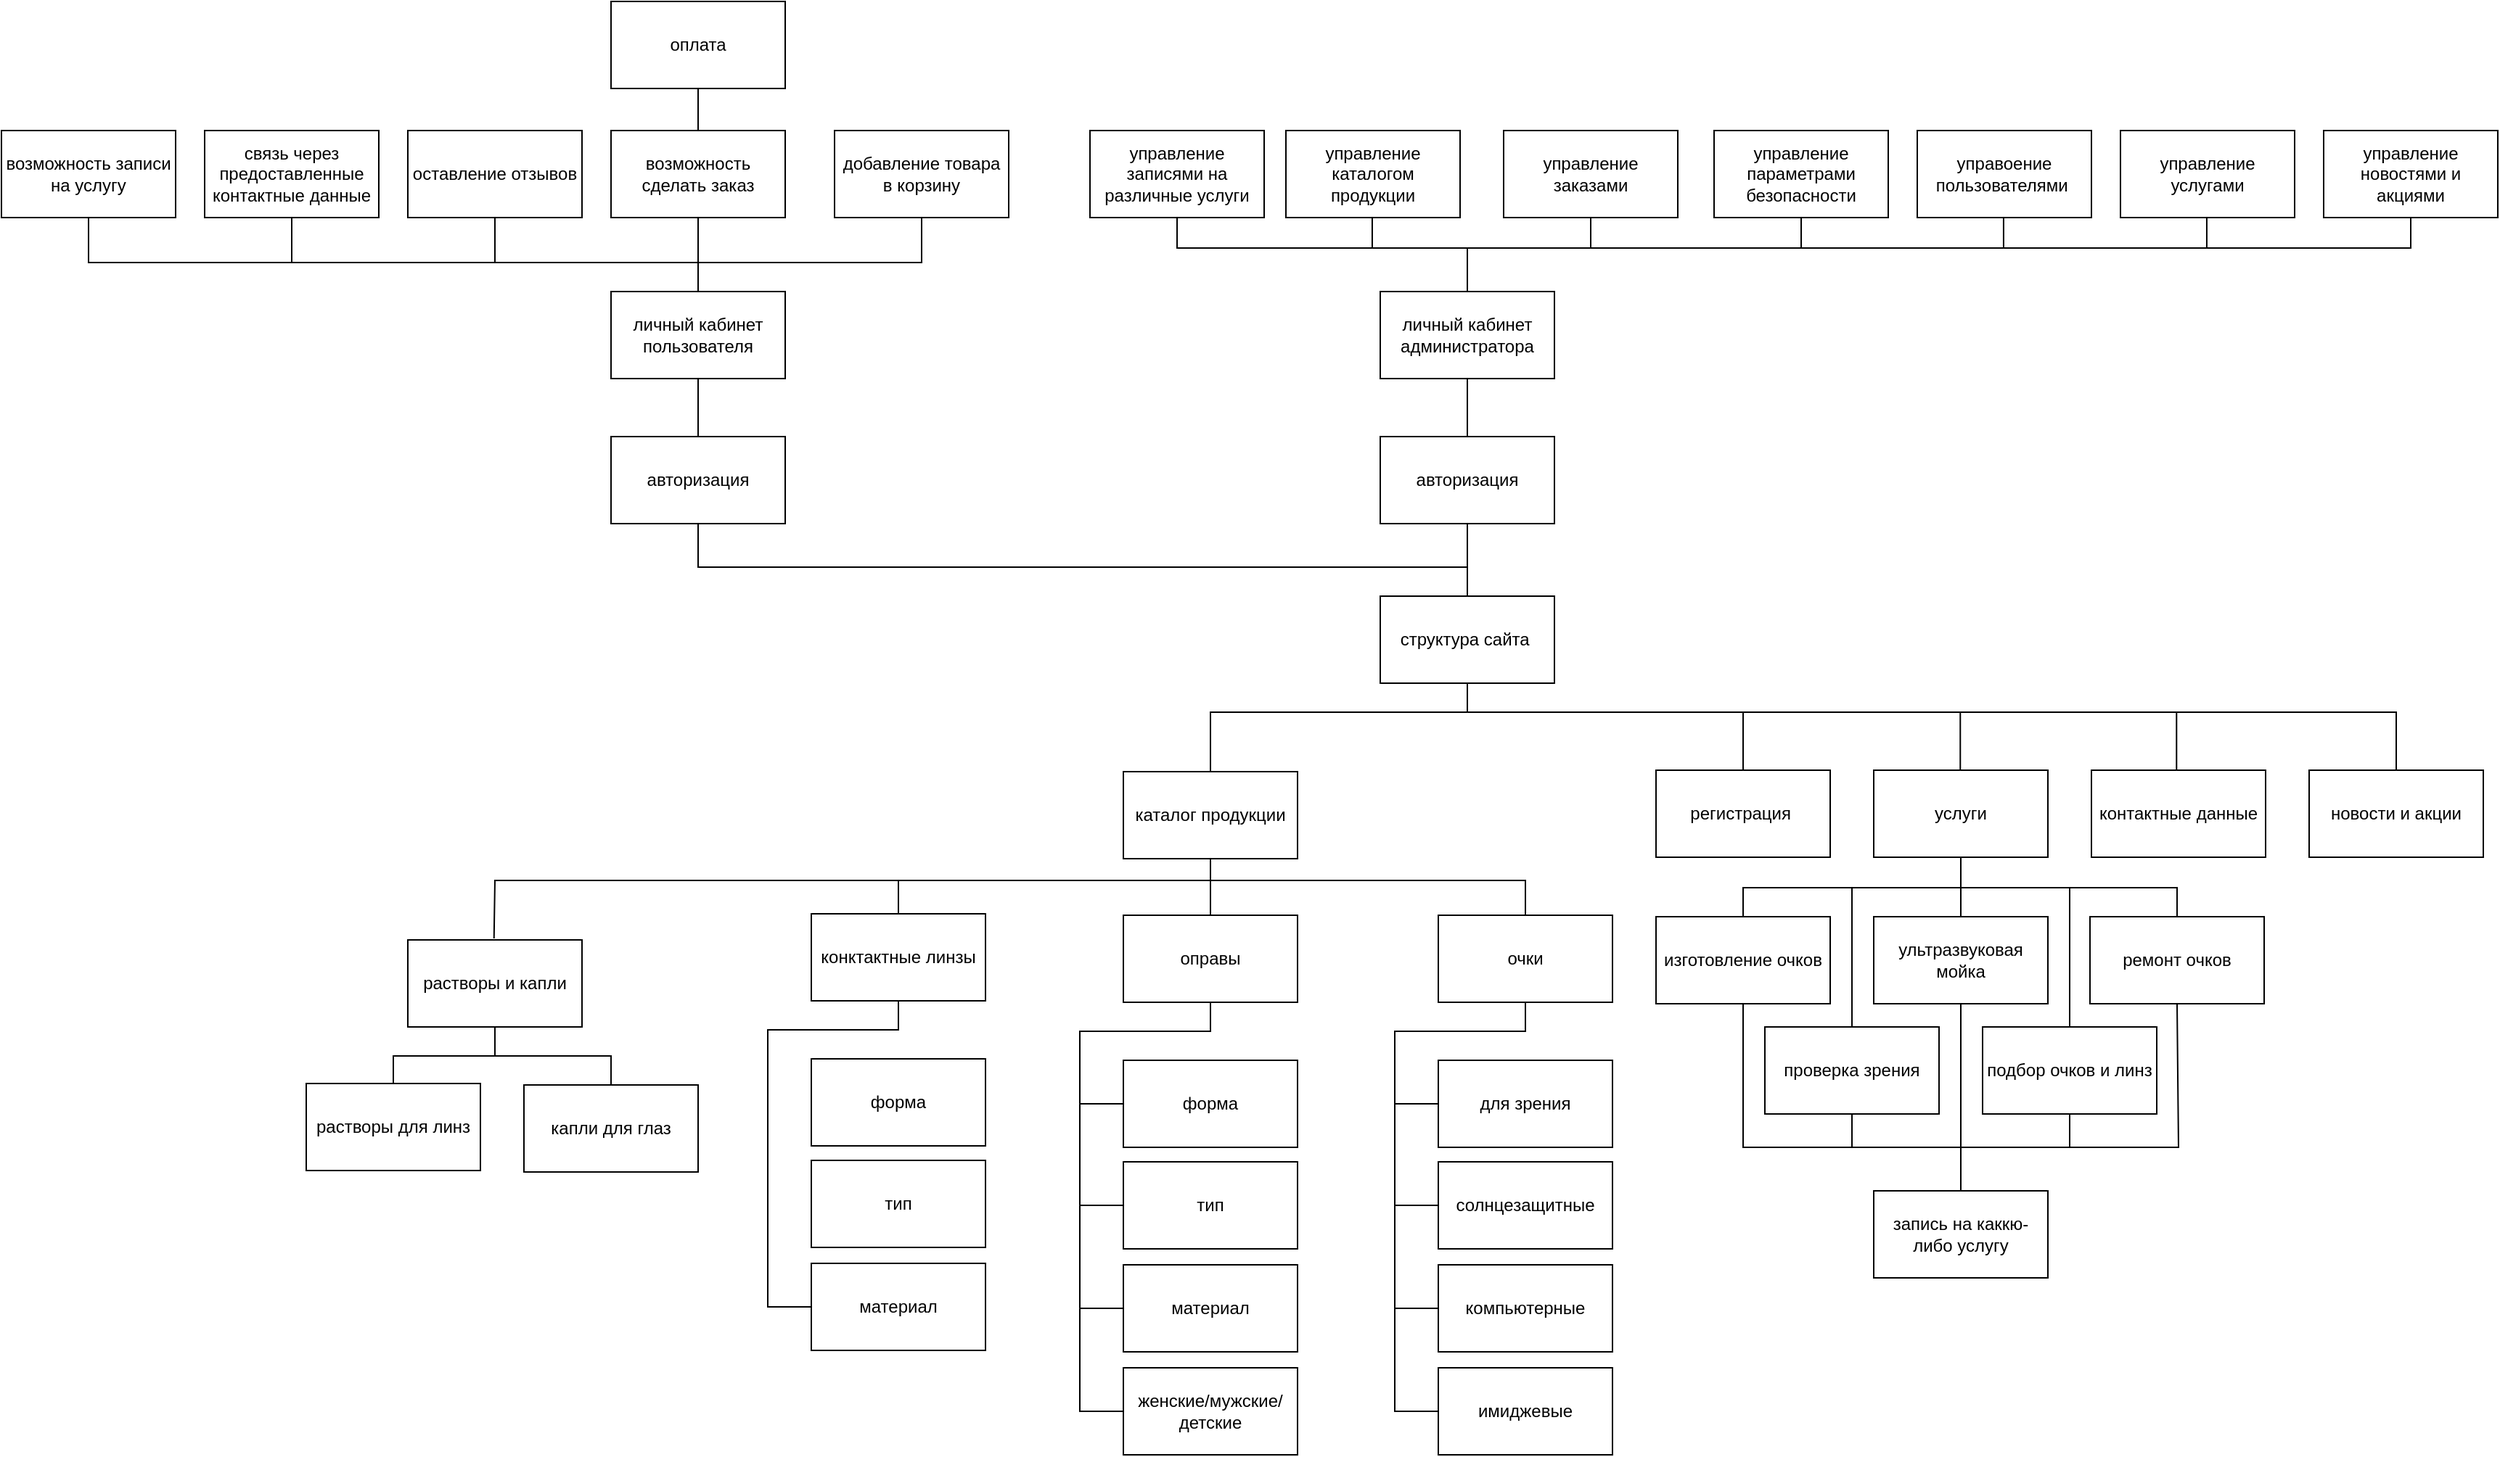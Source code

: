 <mxfile version="20.8.16" type="device"><diagram name="Страница 1" id="yqZFJpAx0oKm4y2AiC-u"><mxGraphModel dx="5184" dy="3441" grid="1" gridSize="10" guides="1" tooltips="1" connect="1" arrows="1" fold="1" page="1" pageScale="1" pageWidth="3300" pageHeight="2339" math="0" shadow="0"><root><mxCell id="0"/><mxCell id="1" parent="0"/><mxCell id="cJgywVR2YlTgafOw-mSz-1" value="структура сайта&amp;nbsp;" style="rounded=0;whiteSpace=wrap;html=1;" parent="1" vertex="1"><mxGeometry x="510" y="320" width="120" height="60" as="geometry"/></mxCell><mxCell id="cJgywVR2YlTgafOw-mSz-2" value="" style="endArrow=none;html=1;rounded=0;" parent="1" edge="1"><mxGeometry width="50" height="50" relative="1" as="geometry"><mxPoint x="760" y="440" as="sourcePoint"/><mxPoint x="760" y="400" as="targetPoint"/></mxGeometry></mxCell><mxCell id="cJgywVR2YlTgafOw-mSz-3" value="" style="endArrow=none;html=1;rounded=0;exitX=0.5;exitY=0;exitDx=0;exitDy=0;entryX=0.5;entryY=0;entryDx=0;entryDy=0;" parent="1" source="cJgywVR2YlTgafOw-mSz-78" target="cJgywVR2YlTgafOw-mSz-76" edge="1"><mxGeometry width="50" height="50" relative="1" as="geometry"><mxPoint x="28" y="439" as="sourcePoint"/><mxPoint x="1120" y="400" as="targetPoint"/><Array as="points"><mxPoint x="393" y="400"/><mxPoint x="1210" y="400"/></Array></mxGeometry></mxCell><mxCell id="cJgywVR2YlTgafOw-mSz-5" value="регистрация&amp;nbsp;" style="rounded=0;whiteSpace=wrap;html=1;" parent="1" vertex="1"><mxGeometry x="700" y="440" width="120" height="60" as="geometry"/></mxCell><mxCell id="cJgywVR2YlTgafOw-mSz-6" value="услуги" style="rounded=0;whiteSpace=wrap;html=1;" parent="1" vertex="1"><mxGeometry x="850" y="440" width="120" height="60" as="geometry"/></mxCell><mxCell id="cJgywVR2YlTgafOw-mSz-7" value="очки" style="rounded=0;whiteSpace=wrap;html=1;" parent="1" vertex="1"><mxGeometry x="550" y="540" width="120" height="60" as="geometry"/></mxCell><mxCell id="cJgywVR2YlTgafOw-mSz-8" value="оправы" style="rounded=0;whiteSpace=wrap;html=1;" parent="1" vertex="1"><mxGeometry x="333" y="540" width="120" height="60" as="geometry"/></mxCell><mxCell id="cJgywVR2YlTgafOw-mSz-9" value="конктактные линзы" style="rounded=0;whiteSpace=wrap;html=1;" parent="1" vertex="1"><mxGeometry x="118" y="539" width="120" height="60" as="geometry"/></mxCell><mxCell id="cJgywVR2YlTgafOw-mSz-10" value="контактные данные" style="rounded=0;whiteSpace=wrap;html=1;" parent="1" vertex="1"><mxGeometry x="1000" y="440" width="120" height="60" as="geometry"/></mxCell><mxCell id="cJgywVR2YlTgafOw-mSz-11" value="ультразвуковая мойка" style="rounded=0;whiteSpace=wrap;html=1;" parent="1" vertex="1"><mxGeometry x="850" y="541" width="120" height="60" as="geometry"/></mxCell><mxCell id="cJgywVR2YlTgafOw-mSz-12" value="изготовление очков" style="rounded=0;whiteSpace=wrap;html=1;" parent="1" vertex="1"><mxGeometry x="700" y="541" width="120" height="60" as="geometry"/></mxCell><mxCell id="cJgywVR2YlTgafOw-mSz-13" value="ремонт очков" style="rounded=0;whiteSpace=wrap;html=1;" parent="1" vertex="1"><mxGeometry x="999" y="541" width="120" height="60" as="geometry"/></mxCell><mxCell id="cJgywVR2YlTgafOw-mSz-14" value="растворы и капли" style="rounded=0;whiteSpace=wrap;html=1;" parent="1" vertex="1"><mxGeometry x="-160" y="557" width="120" height="60" as="geometry"/></mxCell><mxCell id="cJgywVR2YlTgafOw-mSz-15" value="" style="endArrow=none;html=1;rounded=0;exitX=0.5;exitY=0;exitDx=0;exitDy=0;entryX=0.5;entryY=1;entryDx=0;entryDy=0;" parent="1" source="cJgywVR2YlTgafOw-mSz-11" target="cJgywVR2YlTgafOw-mSz-6" edge="1"><mxGeometry width="50" height="50" relative="1" as="geometry"><mxPoint x="710" y="390" as="sourcePoint"/><mxPoint x="760" y="340" as="targetPoint"/></mxGeometry></mxCell><mxCell id="cJgywVR2YlTgafOw-mSz-16" value="" style="endArrow=none;html=1;rounded=0;exitX=0.5;exitY=0;exitDx=0;exitDy=0;entryX=0.5;entryY=0;entryDx=0;entryDy=0;" parent="1" source="cJgywVR2YlTgafOw-mSz-12" target="cJgywVR2YlTgafOw-mSz-13" edge="1"><mxGeometry width="50" height="50" relative="1" as="geometry"><mxPoint x="710" y="381" as="sourcePoint"/><mxPoint x="760" y="331" as="targetPoint"/><Array as="points"><mxPoint x="760" y="521"/><mxPoint x="1059" y="521"/></Array></mxGeometry></mxCell><mxCell id="cJgywVR2YlTgafOw-mSz-19" value="" style="endArrow=none;html=1;rounded=0;entryX=0.5;entryY=0;entryDx=0;entryDy=0;exitX=0.5;exitY=0;exitDx=0;exitDy=0;" parent="1" source="cJgywVR2YlTgafOw-mSz-9" target="cJgywVR2YlTgafOw-mSz-7" edge="1"><mxGeometry width="50" height="50" relative="1" as="geometry"><mxPoint x="610" y="426" as="sourcePoint"/><mxPoint x="760" y="366" as="targetPoint"/><Array as="points"><mxPoint x="178" y="516"/><mxPoint x="610" y="516"/></Array></mxGeometry></mxCell><mxCell id="cJgywVR2YlTgafOw-mSz-20" value="" style="endArrow=none;html=1;rounded=0;exitX=0.5;exitY=0;exitDx=0;exitDy=0;" parent="1" source="cJgywVR2YlTgafOw-mSz-8" edge="1"><mxGeometry width="50" height="50" relative="1" as="geometry"><mxPoint x="643" y="390" as="sourcePoint"/><mxPoint x="393" y="400" as="targetPoint"/></mxGeometry></mxCell><mxCell id="cJgywVR2YlTgafOw-mSz-22" value="" style="endArrow=none;html=1;rounded=0;exitX=0.5;exitY=0;exitDx=0;exitDy=0;" parent="1" edge="1"><mxGeometry width="50" height="50" relative="1" as="geometry"><mxPoint x="909.64" y="440.0" as="sourcePoint"/><mxPoint x="909.64" y="400.0" as="targetPoint"/></mxGeometry></mxCell><mxCell id="cJgywVR2YlTgafOw-mSz-23" value="" style="endArrow=none;html=1;rounded=0;exitX=0.5;exitY=0;exitDx=0;exitDy=0;" parent="1" edge="1"><mxGeometry width="50" height="50" relative="1" as="geometry"><mxPoint x="1058.64" y="440.0" as="sourcePoint"/><mxPoint x="1058.64" y="400.0" as="targetPoint"/></mxGeometry></mxCell><mxCell id="cJgywVR2YlTgafOw-mSz-24" value="авторизация" style="rounded=0;whiteSpace=wrap;html=1;" parent="1" vertex="1"><mxGeometry x="-20" y="210" width="120" height="60" as="geometry"/></mxCell><mxCell id="cJgywVR2YlTgafOw-mSz-25" value="проверка зрения" style="rounded=0;whiteSpace=wrap;html=1;" parent="1" vertex="1"><mxGeometry x="775" y="617" width="120" height="60" as="geometry"/></mxCell><mxCell id="cJgywVR2YlTgafOw-mSz-26" value="подбор очков и линз" style="rounded=0;whiteSpace=wrap;html=1;" parent="1" vertex="1"><mxGeometry x="925" y="617" width="120" height="60" as="geometry"/></mxCell><mxCell id="cJgywVR2YlTgafOw-mSz-27" value="" style="endArrow=none;html=1;rounded=0;entryX=0.5;entryY=0;entryDx=0;entryDy=0;" parent="1" target="cJgywVR2YlTgafOw-mSz-25" edge="1"><mxGeometry width="50" height="50" relative="1" as="geometry"><mxPoint x="835" y="521" as="sourcePoint"/><mxPoint x="835" y="611" as="targetPoint"/></mxGeometry></mxCell><mxCell id="cJgywVR2YlTgafOw-mSz-28" value="" style="endArrow=none;html=1;rounded=0;exitX=0.5;exitY=0;exitDx=0;exitDy=0;" parent="1" source="cJgywVR2YlTgafOw-mSz-26" edge="1"><mxGeometry width="50" height="50" relative="1" as="geometry"><mxPoint x="985" y="621" as="sourcePoint"/><mxPoint x="985" y="521" as="targetPoint"/></mxGeometry></mxCell><mxCell id="cJgywVR2YlTgafOw-mSz-29" value="компьютерные" style="rounded=0;whiteSpace=wrap;html=1;" parent="1" vertex="1"><mxGeometry x="550" y="781" width="120" height="60" as="geometry"/></mxCell><mxCell id="cJgywVR2YlTgafOw-mSz-30" value="солнцезащитные" style="rounded=0;whiteSpace=wrap;html=1;" parent="1" vertex="1"><mxGeometry x="550" y="710" width="120" height="60" as="geometry"/></mxCell><mxCell id="cJgywVR2YlTgafOw-mSz-31" value="для зрения" style="rounded=0;whiteSpace=wrap;html=1;" parent="1" vertex="1"><mxGeometry x="550" y="640" width="120" height="60" as="geometry"/></mxCell><mxCell id="cJgywVR2YlTgafOw-mSz-32" value="имиджевые" style="rounded=0;whiteSpace=wrap;html=1;" parent="1" vertex="1"><mxGeometry x="550" y="852" width="120" height="60" as="geometry"/></mxCell><mxCell id="cJgywVR2YlTgafOw-mSz-33" value="" style="endArrow=none;html=1;rounded=0;entryX=0.5;entryY=1;entryDx=0;entryDy=0;exitX=0;exitY=0.5;exitDx=0;exitDy=0;" parent="1" source="cJgywVR2YlTgafOw-mSz-32" target="cJgywVR2YlTgafOw-mSz-7" edge="1"><mxGeometry width="50" height="50" relative="1" as="geometry"><mxPoint x="740" y="720" as="sourcePoint"/><mxPoint x="790" y="670" as="targetPoint"/><Array as="points"><mxPoint x="520" y="882"/><mxPoint x="520" y="620"/><mxPoint x="610" y="620"/></Array></mxGeometry></mxCell><mxCell id="cJgywVR2YlTgafOw-mSz-34" value="" style="endArrow=none;html=1;rounded=0;entryX=0;entryY=0.5;entryDx=0;entryDy=0;" parent="1" target="cJgywVR2YlTgafOw-mSz-29" edge="1"><mxGeometry width="50" height="50" relative="1" as="geometry"><mxPoint x="520" y="811" as="sourcePoint"/><mxPoint x="790" y="670" as="targetPoint"/></mxGeometry></mxCell><mxCell id="cJgywVR2YlTgafOw-mSz-35" value="" style="endArrow=none;html=1;rounded=0;entryX=0;entryY=0.5;entryDx=0;entryDy=0;" parent="1" target="cJgywVR2YlTgafOw-mSz-31" edge="1"><mxGeometry width="50" height="50" relative="1" as="geometry"><mxPoint x="520" y="670" as="sourcePoint"/><mxPoint x="790" y="670" as="targetPoint"/></mxGeometry></mxCell><mxCell id="cJgywVR2YlTgafOw-mSz-36" value="" style="endArrow=none;html=1;rounded=0;entryX=0;entryY=0.5;entryDx=0;entryDy=0;" parent="1" target="cJgywVR2YlTgafOw-mSz-30" edge="1"><mxGeometry width="50" height="50" relative="1" as="geometry"><mxPoint x="520" y="740" as="sourcePoint"/><mxPoint x="790" y="670" as="targetPoint"/></mxGeometry></mxCell><mxCell id="cJgywVR2YlTgafOw-mSz-37" value="форма" style="rounded=0;whiteSpace=wrap;html=1;" parent="1" vertex="1"><mxGeometry x="333" y="640" width="120" height="60" as="geometry"/></mxCell><mxCell id="cJgywVR2YlTgafOw-mSz-39" value="тип" style="rounded=0;whiteSpace=wrap;html=1;" parent="1" vertex="1"><mxGeometry x="333" y="710" width="120" height="60" as="geometry"/></mxCell><mxCell id="cJgywVR2YlTgafOw-mSz-40" value="материал" style="rounded=0;whiteSpace=wrap;html=1;" parent="1" vertex="1"><mxGeometry x="333" y="781" width="120" height="60" as="geometry"/></mxCell><mxCell id="cJgywVR2YlTgafOw-mSz-41" value="женские/мужские/детские" style="rounded=0;whiteSpace=wrap;html=1;" parent="1" vertex="1"><mxGeometry x="333" y="852" width="120" height="60" as="geometry"/></mxCell><mxCell id="cJgywVR2YlTgafOw-mSz-42" value="" style="endArrow=none;html=1;rounded=0;entryX=0.5;entryY=1;entryDx=0;entryDy=0;exitX=0;exitY=0.5;exitDx=0;exitDy=0;" parent="1" edge="1"><mxGeometry width="50" height="50" relative="1" as="geometry"><mxPoint x="333" y="882" as="sourcePoint"/><mxPoint x="393" y="600" as="targetPoint"/><Array as="points"><mxPoint x="303" y="882"/><mxPoint x="303" y="620"/><mxPoint x="393" y="620"/></Array></mxGeometry></mxCell><mxCell id="cJgywVR2YlTgafOw-mSz-43" value="" style="endArrow=none;html=1;rounded=0;entryX=0;entryY=0.5;entryDx=0;entryDy=0;" parent="1" edge="1"><mxGeometry width="50" height="50" relative="1" as="geometry"><mxPoint x="303" y="811" as="sourcePoint"/><mxPoint x="333" y="811" as="targetPoint"/></mxGeometry></mxCell><mxCell id="cJgywVR2YlTgafOw-mSz-44" value="" style="endArrow=none;html=1;rounded=0;entryX=0;entryY=0.5;entryDx=0;entryDy=0;" parent="1" edge="1"><mxGeometry width="50" height="50" relative="1" as="geometry"><mxPoint x="303" y="670" as="sourcePoint"/><mxPoint x="333" y="670" as="targetPoint"/></mxGeometry></mxCell><mxCell id="cJgywVR2YlTgafOw-mSz-45" value="" style="endArrow=none;html=1;rounded=0;entryX=0;entryY=0.5;entryDx=0;entryDy=0;" parent="1" edge="1"><mxGeometry width="50" height="50" relative="1" as="geometry"><mxPoint x="303" y="740" as="sourcePoint"/><mxPoint x="333" y="740" as="targetPoint"/></mxGeometry></mxCell><mxCell id="cJgywVR2YlTgafOw-mSz-46" value="форма" style="rounded=0;whiteSpace=wrap;html=1;" parent="1" vertex="1"><mxGeometry x="118" y="639" width="120" height="60" as="geometry"/></mxCell><mxCell id="cJgywVR2YlTgafOw-mSz-47" value="тип" style="rounded=0;whiteSpace=wrap;html=1;" parent="1" vertex="1"><mxGeometry x="118" y="709" width="120" height="60" as="geometry"/></mxCell><mxCell id="cJgywVR2YlTgafOw-mSz-48" value="материал" style="rounded=0;whiteSpace=wrap;html=1;" parent="1" vertex="1"><mxGeometry x="118" y="780" width="120" height="60" as="geometry"/></mxCell><mxCell id="cJgywVR2YlTgafOw-mSz-50" value="" style="endArrow=none;html=1;rounded=0;entryX=0.5;entryY=1;entryDx=0;entryDy=0;exitX=0;exitY=0.5;exitDx=0;exitDy=0;" parent="1" source="cJgywVR2YlTgafOw-mSz-48" edge="1"><mxGeometry width="50" height="50" relative="1" as="geometry"><mxPoint x="118" y="881" as="sourcePoint"/><mxPoint x="178" y="599" as="targetPoint"/><Array as="points"><mxPoint x="88" y="810"/><mxPoint x="88" y="619"/><mxPoint x="178" y="619"/></Array></mxGeometry></mxCell><mxCell id="cJgywVR2YlTgafOw-mSz-52" value="" style="endArrow=none;html=1;rounded=0;entryX=0;entryY=0.5;entryDx=0;entryDy=0;" parent="1" edge="1"><mxGeometry width="50" height="50" relative="1" as="geometry"><mxPoint x="10" y="689" as="sourcePoint"/><mxPoint x="40" y="689" as="targetPoint"/></mxGeometry></mxCell><mxCell id="cJgywVR2YlTgafOw-mSz-54" value="растворы для линз" style="rounded=0;whiteSpace=wrap;html=1;" parent="1" vertex="1"><mxGeometry x="-230" y="656" width="120" height="60" as="geometry"/></mxCell><mxCell id="cJgywVR2YlTgafOw-mSz-55" value="капли для глаз" style="rounded=0;whiteSpace=wrap;html=1;" parent="1" vertex="1"><mxGeometry x="-80" y="657" width="120" height="60" as="geometry"/></mxCell><mxCell id="cJgywVR2YlTgafOw-mSz-56" value="" style="endArrow=none;html=1;rounded=0;entryX=0.5;entryY=1;entryDx=0;entryDy=0;exitX=0.5;exitY=0;exitDx=0;exitDy=0;" parent="1" source="cJgywVR2YlTgafOw-mSz-54" target="cJgywVR2YlTgafOw-mSz-14" edge="1"><mxGeometry width="50" height="50" relative="1" as="geometry"><mxPoint x="-340" y="807" as="sourcePoint"/><mxPoint x="-290" y="757" as="targetPoint"/><Array as="points"><mxPoint x="-170" y="637"/><mxPoint x="-100" y="637"/></Array></mxGeometry></mxCell><mxCell id="cJgywVR2YlTgafOw-mSz-57" value="" style="endArrow=none;html=1;rounded=0;exitX=0.5;exitY=0;exitDx=0;exitDy=0;" parent="1" source="cJgywVR2YlTgafOw-mSz-55" edge="1"><mxGeometry width="50" height="50" relative="1" as="geometry"><mxPoint x="-340" y="807" as="sourcePoint"/><mxPoint x="-100" y="637" as="targetPoint"/><Array as="points"><mxPoint x="-20" y="637"/></Array></mxGeometry></mxCell><mxCell id="cJgywVR2YlTgafOw-mSz-58" value="авторизация" style="rounded=0;whiteSpace=wrap;html=1;" parent="1" vertex="1"><mxGeometry x="510" y="210" width="120" height="60" as="geometry"/></mxCell><mxCell id="cJgywVR2YlTgafOw-mSz-59" value="личный кабинет пользователя" style="rounded=0;whiteSpace=wrap;html=1;" parent="1" vertex="1"><mxGeometry x="-20" y="110" width="120" height="60" as="geometry"/></mxCell><mxCell id="cJgywVR2YlTgafOw-mSz-60" value="личный кабинет администратора" style="rounded=0;whiteSpace=wrap;html=1;" parent="1" vertex="1"><mxGeometry x="510" y="110" width="120" height="60" as="geometry"/></mxCell><mxCell id="cJgywVR2YlTgafOw-mSz-61" value="" style="endArrow=none;html=1;rounded=0;exitX=0.5;exitY=1;exitDx=0;exitDy=0;entryX=0.5;entryY=1;entryDx=0;entryDy=0;" parent="1" source="cJgywVR2YlTgafOw-mSz-24" target="cJgywVR2YlTgafOw-mSz-58" edge="1"><mxGeometry width="50" height="50" relative="1" as="geometry"><mxPoint x="250" y="290" as="sourcePoint"/><mxPoint x="1000" y="270" as="targetPoint"/><Array as="points"><mxPoint x="40" y="300"/><mxPoint x="570" y="300"/></Array></mxGeometry></mxCell><mxCell id="cJgywVR2YlTgafOw-mSz-62" value="" style="endArrow=none;html=1;rounded=0;exitX=0.5;exitY=0;exitDx=0;exitDy=0;entryX=0.5;entryY=1;entryDx=0;entryDy=0;" parent="1" source="cJgywVR2YlTgafOw-mSz-1" target="cJgywVR2YlTgafOw-mSz-58" edge="1"><mxGeometry width="50" height="50" relative="1" as="geometry"><mxPoint x="700" y="230" as="sourcePoint"/><mxPoint x="760" y="280" as="targetPoint"/></mxGeometry></mxCell><mxCell id="cJgywVR2YlTgafOw-mSz-63" value="" style="endArrow=none;html=1;rounded=0;entryX=0.5;entryY=1;entryDx=0;entryDy=0;exitX=0.5;exitY=0;exitDx=0;exitDy=0;" parent="1" source="cJgywVR2YlTgafOw-mSz-24" target="cJgywVR2YlTgafOw-mSz-59" edge="1"><mxGeometry width="50" height="50" relative="1" as="geometry"><mxPoint x="240" y="320" as="sourcePoint"/><mxPoint x="40" y="180" as="targetPoint"/></mxGeometry></mxCell><mxCell id="cJgywVR2YlTgafOw-mSz-64" value="" style="endArrow=none;html=1;rounded=0;entryX=0.5;entryY=1;entryDx=0;entryDy=0;exitX=0.5;exitY=0;exitDx=0;exitDy=0;" parent="1" source="cJgywVR2YlTgafOw-mSz-58" target="cJgywVR2YlTgafOw-mSz-60" edge="1"><mxGeometry width="50" height="50" relative="1" as="geometry"><mxPoint x="240" y="320" as="sourcePoint"/><mxPoint x="290" y="270" as="targetPoint"/></mxGeometry></mxCell><mxCell id="cJgywVR2YlTgafOw-mSz-65" value="возможность сделать заказ" style="rounded=0;whiteSpace=wrap;html=1;" parent="1" vertex="1"><mxGeometry x="-20" y="-1" width="120" height="60" as="geometry"/></mxCell><mxCell id="cJgywVR2YlTgafOw-mSz-66" value="оставление отзывов" style="rounded=0;whiteSpace=wrap;html=1;" parent="1" vertex="1"><mxGeometry x="-160" y="-1" width="120" height="60" as="geometry"/></mxCell><mxCell id="cJgywVR2YlTgafOw-mSz-68" value="связь через предоставленные контактные данные" style="rounded=0;whiteSpace=wrap;html=1;" parent="1" vertex="1"><mxGeometry x="-300" y="-1" width="120" height="60" as="geometry"/></mxCell><mxCell id="cJgywVR2YlTgafOw-mSz-71" value="" style="endArrow=none;html=1;rounded=0;entryX=0.5;entryY=1;entryDx=0;entryDy=0;exitX=0.5;exitY=1;exitDx=0;exitDy=0;" parent="1" source="cJgywVR2YlTgafOw-mSz-83" target="cJgywVR2YlTgafOw-mSz-68" edge="1"><mxGeometry width="50" height="50" relative="1" as="geometry"><mxPoint x="-160" y="200" as="sourcePoint"/><mxPoint x="-520" y="59" as="targetPoint"/><Array as="points"><mxPoint x="194" y="90"/><mxPoint x="180" y="90"/><mxPoint x="-240" y="90"/></Array></mxGeometry></mxCell><mxCell id="cJgywVR2YlTgafOw-mSz-72" value="" style="endArrow=none;html=1;rounded=0;entryX=0.5;entryY=1;entryDx=0;entryDy=0;exitX=0.5;exitY=0;exitDx=0;exitDy=0;" parent="1" source="cJgywVR2YlTgafOw-mSz-59" target="cJgywVR2YlTgafOw-mSz-65" edge="1"><mxGeometry width="50" height="50" relative="1" as="geometry"><mxPoint x="-160" y="200" as="sourcePoint"/><mxPoint x="-110" y="150" as="targetPoint"/></mxGeometry></mxCell><mxCell id="cJgywVR2YlTgafOw-mSz-73" value="оплата" style="rounded=0;whiteSpace=wrap;html=1;" parent="1" vertex="1"><mxGeometry x="-20" y="-90" width="120" height="60" as="geometry"/></mxCell><mxCell id="cJgywVR2YlTgafOw-mSz-74" value="" style="endArrow=none;html=1;rounded=0;entryX=0.5;entryY=0;entryDx=0;entryDy=0;exitX=0.5;exitY=1;exitDx=0;exitDy=0;" parent="1" source="cJgywVR2YlTgafOw-mSz-73" target="cJgywVR2YlTgafOw-mSz-65" edge="1"><mxGeometry width="50" height="50" relative="1" as="geometry"><mxPoint x="100" y="79" as="sourcePoint"/><mxPoint x="150" y="29" as="targetPoint"/></mxGeometry></mxCell><mxCell id="cJgywVR2YlTgafOw-mSz-76" value="новости и акции" style="rounded=0;whiteSpace=wrap;html=1;" parent="1" vertex="1"><mxGeometry x="1150" y="440" width="120" height="60" as="geometry"/></mxCell><mxCell id="cJgywVR2YlTgafOw-mSz-77" value="" style="endArrow=none;html=1;rounded=0;exitX=0.5;exitY=0;exitDx=0;exitDy=0;" parent="1" edge="1"><mxGeometry width="50" height="50" relative="1" as="geometry"><mxPoint x="-100.63" y="556" as="sourcePoint"/><mxPoint x="180" y="516" as="targetPoint"/><Array as="points"><mxPoint x="-100" y="516"/></Array></mxGeometry></mxCell><mxCell id="cJgywVR2YlTgafOw-mSz-78" value="каталог продукции" style="rounded=0;whiteSpace=wrap;html=1;" parent="1" vertex="1"><mxGeometry x="333" y="441" width="120" height="60" as="geometry"/></mxCell><mxCell id="cJgywVR2YlTgafOw-mSz-80" value="" style="endArrow=none;html=1;rounded=0;entryX=0.5;entryY=1;entryDx=0;entryDy=0;" parent="1" target="cJgywVR2YlTgafOw-mSz-66" edge="1"><mxGeometry width="50" height="50" relative="1" as="geometry"><mxPoint x="-100" y="90" as="sourcePoint"/><mxPoint x="-10" y="210" as="targetPoint"/></mxGeometry></mxCell><mxCell id="cJgywVR2YlTgafOw-mSz-83" value="добавление товара в корзину" style="rounded=0;whiteSpace=wrap;html=1;" parent="1" vertex="1"><mxGeometry x="134" y="-1" width="120" height="60" as="geometry"/></mxCell><mxCell id="Eaek2zwWSY9777elHHIP-2" value="управление заказами" style="rounded=0;whiteSpace=wrap;html=1;" parent="1" vertex="1"><mxGeometry x="595" y="-1" width="120" height="60" as="geometry"/></mxCell><mxCell id="Eaek2zwWSY9777elHHIP-3" value="управление параметрами безопасности" style="rounded=0;whiteSpace=wrap;html=1;" parent="1" vertex="1"><mxGeometry x="740" y="-1" width="120" height="60" as="geometry"/></mxCell><mxCell id="Eaek2zwWSY9777elHHIP-4" value="" style="endArrow=none;html=1;rounded=0;entryX=0.5;entryY=1;entryDx=0;entryDy=0;exitX=0.5;exitY=1;exitDx=0;exitDy=0;" parent="1" source="TINWkRSih7NV3jqV1xCG-2" target="TINWkRSih7NV3jqV1xCG-5" edge="1"><mxGeometry width="50" height="50" relative="1" as="geometry"><mxPoint x="560" y="140" as="sourcePoint"/><mxPoint x="505" y="59" as="targetPoint"/><Array as="points"><mxPoint x="1220" y="80"/><mxPoint x="940" y="80"/><mxPoint x="505" y="80"/><mxPoint x="370" y="80"/></Array></mxGeometry></mxCell><mxCell id="Eaek2zwWSY9777elHHIP-5" value="" style="endArrow=none;html=1;rounded=0;exitX=0.5;exitY=0;exitDx=0;exitDy=0;" parent="1" source="cJgywVR2YlTgafOw-mSz-60" edge="1"><mxGeometry width="50" height="50" relative="1" as="geometry"><mxPoint x="600" y="110" as="sourcePoint"/><mxPoint x="570" y="80" as="targetPoint"/></mxGeometry></mxCell><mxCell id="Eaek2zwWSY9777elHHIP-6" value="" style="endArrow=none;html=1;rounded=0;entryX=0.5;entryY=1;entryDx=0;entryDy=0;" parent="1" target="Eaek2zwWSY9777elHHIP-2" edge="1"><mxGeometry width="50" height="50" relative="1" as="geometry"><mxPoint x="655" y="80" as="sourcePoint"/><mxPoint x="610" y="50" as="targetPoint"/></mxGeometry></mxCell><mxCell id="Eaek2zwWSY9777elHHIP-11" value="управоение пользователями&amp;nbsp;" style="rounded=0;whiteSpace=wrap;html=1;" parent="1" vertex="1"><mxGeometry x="880" y="-1" width="120" height="60" as="geometry"/></mxCell><mxCell id="Eaek2zwWSY9777elHHIP-12" value="" style="endArrow=none;html=1;rounded=0;entryX=0.5;entryY=1;entryDx=0;entryDy=0;" parent="1" target="Eaek2zwWSY9777elHHIP-3" edge="1"><mxGeometry width="50" height="50" relative="1" as="geometry"><mxPoint x="800" y="80" as="sourcePoint"/><mxPoint x="550" y="220" as="targetPoint"/></mxGeometry></mxCell><mxCell id="TINWkRSih7NV3jqV1xCG-1" value="запись на каккю-либо услугу" style="rounded=0;whiteSpace=wrap;html=1;" parent="1" vertex="1"><mxGeometry x="850" y="730" width="120" height="60" as="geometry"/></mxCell><mxCell id="TINWkRSih7NV3jqV1xCG-2" value="управление новостями и акциями" style="rounded=0;whiteSpace=wrap;html=1;" parent="1" vertex="1"><mxGeometry x="1160" y="-1" width="120" height="60" as="geometry"/></mxCell><mxCell id="TINWkRSih7NV3jqV1xCG-3" value="управление каталогом продукции" style="rounded=0;whiteSpace=wrap;html=1;" parent="1" vertex="1"><mxGeometry x="445" y="-1" width="120" height="60" as="geometry"/></mxCell><mxCell id="TINWkRSih7NV3jqV1xCG-4" value="управление услугами" style="rounded=0;whiteSpace=wrap;html=1;" parent="1" vertex="1"><mxGeometry x="1020" y="-1" width="120" height="60" as="geometry"/></mxCell><mxCell id="TINWkRSih7NV3jqV1xCG-5" value="управление записями на различные услуги" style="rounded=0;whiteSpace=wrap;html=1;" parent="1" vertex="1"><mxGeometry x="310" y="-1" width="120" height="60" as="geometry"/></mxCell><mxCell id="TINWkRSih7NV3jqV1xCG-6" value="" style="endArrow=none;html=1;rounded=0;entryX=0.5;entryY=1;entryDx=0;entryDy=0;" parent="1" edge="1"><mxGeometry width="50" height="50" relative="1" as="geometry"><mxPoint x="939.47" y="80.0" as="sourcePoint"/><mxPoint x="939.47" y="59" as="targetPoint"/></mxGeometry></mxCell><mxCell id="TINWkRSih7NV3jqV1xCG-7" value="" style="endArrow=none;html=1;rounded=0;entryX=0.5;entryY=1;entryDx=0;entryDy=0;" parent="1" edge="1"><mxGeometry width="50" height="50" relative="1" as="geometry"><mxPoint x="1079.47" y="80.0" as="sourcePoint"/><mxPoint x="1079.47" y="59" as="targetPoint"/></mxGeometry></mxCell><mxCell id="TINWkRSih7NV3jqV1xCG-8" value="" style="endArrow=none;html=1;rounded=0;entryX=0.5;entryY=1;entryDx=0;entryDy=0;" parent="1" edge="1"><mxGeometry width="50" height="50" relative="1" as="geometry"><mxPoint x="504.47" y="80.0" as="sourcePoint"/><mxPoint x="504.47" y="59" as="targetPoint"/></mxGeometry></mxCell><mxCell id="TINWkRSih7NV3jqV1xCG-9" value="" style="endArrow=none;html=1;rounded=0;exitX=0.5;exitY=1;exitDx=0;exitDy=0;entryX=0.5;entryY=0;entryDx=0;entryDy=0;" parent="1" source="cJgywVR2YlTgafOw-mSz-12" target="TINWkRSih7NV3jqV1xCG-1" edge="1"><mxGeometry width="50" height="50" relative="1" as="geometry"><mxPoint x="760" y="660" as="sourcePoint"/><mxPoint x="810" y="610" as="targetPoint"/><Array as="points"><mxPoint x="760" y="700"/><mxPoint x="910" y="700"/></Array></mxGeometry></mxCell><mxCell id="TINWkRSih7NV3jqV1xCG-10" value="" style="endArrow=none;html=1;rounded=0;entryX=0.5;entryY=1;entryDx=0;entryDy=0;" parent="1" target="cJgywVR2YlTgafOw-mSz-13" edge="1"><mxGeometry width="50" height="50" relative="1" as="geometry"><mxPoint x="910" y="700" as="sourcePoint"/><mxPoint x="810" y="610" as="targetPoint"/><Array as="points"><mxPoint x="1060" y="700"/></Array></mxGeometry></mxCell><mxCell id="TINWkRSih7NV3jqV1xCG-11" value="" style="endArrow=none;html=1;rounded=0;entryX=0.5;entryY=1;entryDx=0;entryDy=0;" parent="1" target="cJgywVR2YlTgafOw-mSz-25" edge="1"><mxGeometry width="50" height="50" relative="1" as="geometry"><mxPoint x="835" y="700" as="sourcePoint"/><mxPoint x="810" y="610" as="targetPoint"/></mxGeometry></mxCell><mxCell id="TINWkRSih7NV3jqV1xCG-12" value="" style="endArrow=none;html=1;rounded=0;entryX=0.5;entryY=1;entryDx=0;entryDy=0;" parent="1" target="cJgywVR2YlTgafOw-mSz-11" edge="1"><mxGeometry width="50" height="50" relative="1" as="geometry"><mxPoint x="910" y="710" as="sourcePoint"/><mxPoint x="810" y="610" as="targetPoint"/></mxGeometry></mxCell><mxCell id="TINWkRSih7NV3jqV1xCG-13" value="" style="endArrow=none;html=1;rounded=0;entryX=0.5;entryY=1;entryDx=0;entryDy=0;" parent="1" target="cJgywVR2YlTgafOw-mSz-26" edge="1"><mxGeometry width="50" height="50" relative="1" as="geometry"><mxPoint x="985" y="700" as="sourcePoint"/><mxPoint x="810" y="610" as="targetPoint"/></mxGeometry></mxCell><mxCell id="TINWkRSih7NV3jqV1xCG-14" value="" style="endArrow=none;html=1;rounded=0;entryX=0.5;entryY=1;entryDx=0;entryDy=0;" parent="1" target="cJgywVR2YlTgafOw-mSz-1" edge="1"><mxGeometry width="50" height="50" relative="1" as="geometry"><mxPoint x="570" y="400" as="sourcePoint"/><mxPoint x="470" y="340" as="targetPoint"/></mxGeometry></mxCell><mxCell id="TINWkRSih7NV3jqV1xCG-15" value="возможность записи на услугу" style="rounded=0;whiteSpace=wrap;html=1;" parent="1" vertex="1"><mxGeometry x="-440" y="-1" width="120" height="60" as="geometry"/></mxCell><mxCell id="TINWkRSih7NV3jqV1xCG-16" value="" style="endArrow=none;html=1;rounded=0;entryX=0.5;entryY=1;entryDx=0;entryDy=0;" parent="1" target="TINWkRSih7NV3jqV1xCG-15" edge="1"><mxGeometry width="50" height="50" relative="1" as="geometry"><mxPoint x="-240" y="90" as="sourcePoint"/><mxPoint x="-30" y="70" as="targetPoint"/><Array as="points"><mxPoint x="-380" y="90"/></Array></mxGeometry></mxCell></root></mxGraphModel></diagram></mxfile>